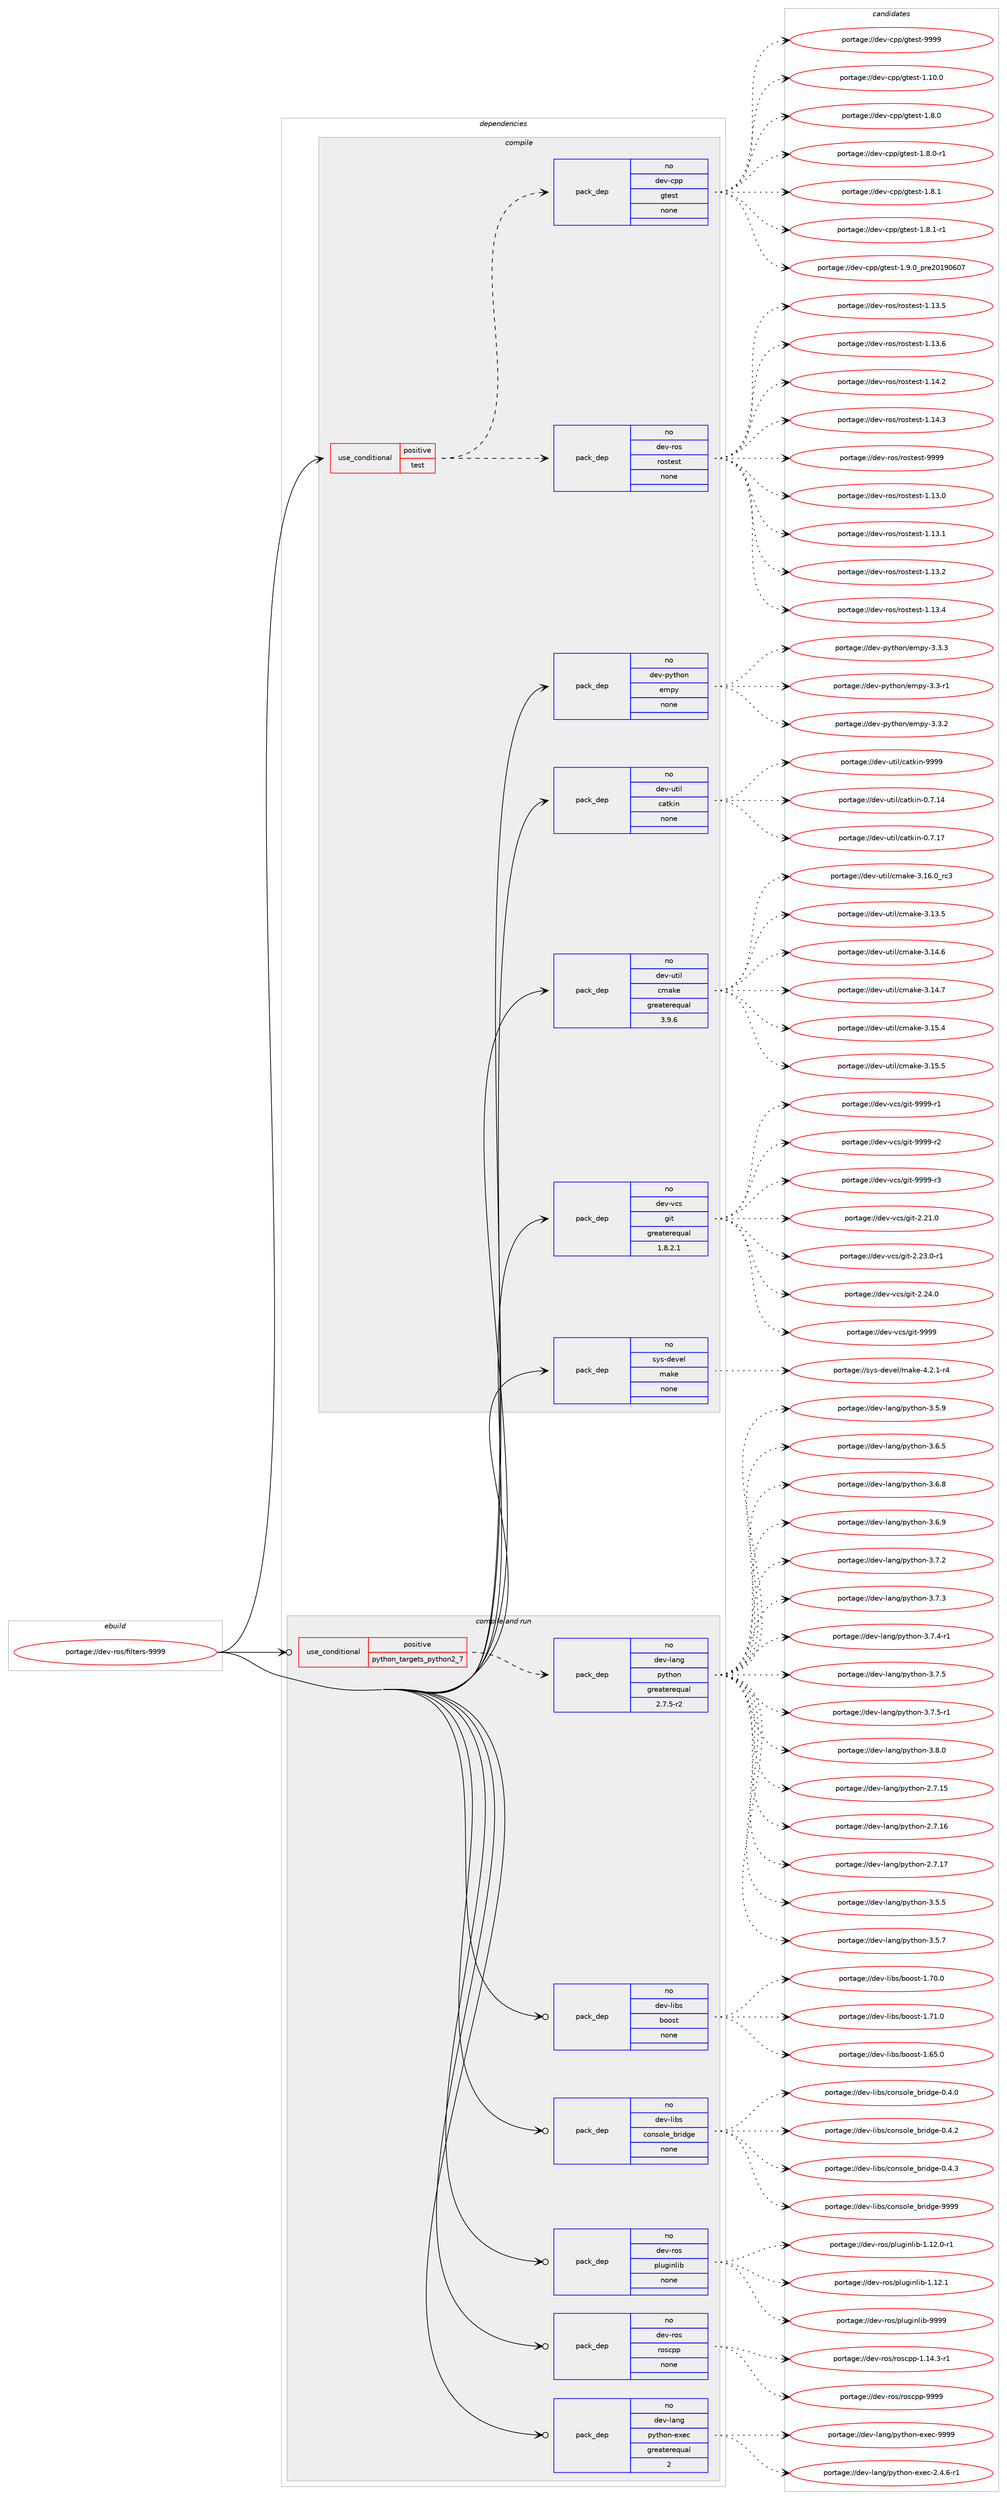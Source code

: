 digraph prolog {

# *************
# Graph options
# *************

newrank=true;
concentrate=true;
compound=true;
graph [rankdir=LR,fontname=Helvetica,fontsize=10,ranksep=1.5];#, ranksep=2.5, nodesep=0.2];
edge  [arrowhead=vee];
node  [fontname=Helvetica,fontsize=10];

# **********
# The ebuild
# **********

subgraph cluster_leftcol {
color=gray;
rank=same;
label=<<i>ebuild</i>>;
id [label="portage://dev-ros/filters-9999", color=red, width=4, href="../dev-ros/filters-9999.svg"];
}

# ****************
# The dependencies
# ****************

subgraph cluster_midcol {
color=gray;
label=<<i>dependencies</i>>;
subgraph cluster_compile {
fillcolor="#eeeeee";
style=filled;
label=<<i>compile</i>>;
subgraph cond42486 {
dependency186741 [label=<<TABLE BORDER="0" CELLBORDER="1" CELLSPACING="0" CELLPADDING="4"><TR><TD ROWSPAN="3" CELLPADDING="10">use_conditional</TD></TR><TR><TD>positive</TD></TR><TR><TD>test</TD></TR></TABLE>>, shape=none, color=red];
subgraph pack140827 {
dependency186742 [label=<<TABLE BORDER="0" CELLBORDER="1" CELLSPACING="0" CELLPADDING="4" WIDTH="220"><TR><TD ROWSPAN="6" CELLPADDING="30">pack_dep</TD></TR><TR><TD WIDTH="110">no</TD></TR><TR><TD>dev-ros</TD></TR><TR><TD>rostest</TD></TR><TR><TD>none</TD></TR><TR><TD></TD></TR></TABLE>>, shape=none, color=blue];
}
dependency186741:e -> dependency186742:w [weight=20,style="dashed",arrowhead="vee"];
subgraph pack140828 {
dependency186743 [label=<<TABLE BORDER="0" CELLBORDER="1" CELLSPACING="0" CELLPADDING="4" WIDTH="220"><TR><TD ROWSPAN="6" CELLPADDING="30">pack_dep</TD></TR><TR><TD WIDTH="110">no</TD></TR><TR><TD>dev-cpp</TD></TR><TR><TD>gtest</TD></TR><TR><TD>none</TD></TR><TR><TD></TD></TR></TABLE>>, shape=none, color=blue];
}
dependency186741:e -> dependency186743:w [weight=20,style="dashed",arrowhead="vee"];
}
id:e -> dependency186741:w [weight=20,style="solid",arrowhead="vee"];
subgraph pack140829 {
dependency186744 [label=<<TABLE BORDER="0" CELLBORDER="1" CELLSPACING="0" CELLPADDING="4" WIDTH="220"><TR><TD ROWSPAN="6" CELLPADDING="30">pack_dep</TD></TR><TR><TD WIDTH="110">no</TD></TR><TR><TD>dev-python</TD></TR><TR><TD>empy</TD></TR><TR><TD>none</TD></TR><TR><TD></TD></TR></TABLE>>, shape=none, color=blue];
}
id:e -> dependency186744:w [weight=20,style="solid",arrowhead="vee"];
subgraph pack140830 {
dependency186745 [label=<<TABLE BORDER="0" CELLBORDER="1" CELLSPACING="0" CELLPADDING="4" WIDTH="220"><TR><TD ROWSPAN="6" CELLPADDING="30">pack_dep</TD></TR><TR><TD WIDTH="110">no</TD></TR><TR><TD>dev-util</TD></TR><TR><TD>catkin</TD></TR><TR><TD>none</TD></TR><TR><TD></TD></TR></TABLE>>, shape=none, color=blue];
}
id:e -> dependency186745:w [weight=20,style="solid",arrowhead="vee"];
subgraph pack140831 {
dependency186746 [label=<<TABLE BORDER="0" CELLBORDER="1" CELLSPACING="0" CELLPADDING="4" WIDTH="220"><TR><TD ROWSPAN="6" CELLPADDING="30">pack_dep</TD></TR><TR><TD WIDTH="110">no</TD></TR><TR><TD>dev-util</TD></TR><TR><TD>cmake</TD></TR><TR><TD>greaterequal</TD></TR><TR><TD>3.9.6</TD></TR></TABLE>>, shape=none, color=blue];
}
id:e -> dependency186746:w [weight=20,style="solid",arrowhead="vee"];
subgraph pack140832 {
dependency186747 [label=<<TABLE BORDER="0" CELLBORDER="1" CELLSPACING="0" CELLPADDING="4" WIDTH="220"><TR><TD ROWSPAN="6" CELLPADDING="30">pack_dep</TD></TR><TR><TD WIDTH="110">no</TD></TR><TR><TD>dev-vcs</TD></TR><TR><TD>git</TD></TR><TR><TD>greaterequal</TD></TR><TR><TD>1.8.2.1</TD></TR></TABLE>>, shape=none, color=blue];
}
id:e -> dependency186747:w [weight=20,style="solid",arrowhead="vee"];
subgraph pack140833 {
dependency186748 [label=<<TABLE BORDER="0" CELLBORDER="1" CELLSPACING="0" CELLPADDING="4" WIDTH="220"><TR><TD ROWSPAN="6" CELLPADDING="30">pack_dep</TD></TR><TR><TD WIDTH="110">no</TD></TR><TR><TD>sys-devel</TD></TR><TR><TD>make</TD></TR><TR><TD>none</TD></TR><TR><TD></TD></TR></TABLE>>, shape=none, color=blue];
}
id:e -> dependency186748:w [weight=20,style="solid",arrowhead="vee"];
}
subgraph cluster_compileandrun {
fillcolor="#eeeeee";
style=filled;
label=<<i>compile and run</i>>;
subgraph cond42487 {
dependency186749 [label=<<TABLE BORDER="0" CELLBORDER="1" CELLSPACING="0" CELLPADDING="4"><TR><TD ROWSPAN="3" CELLPADDING="10">use_conditional</TD></TR><TR><TD>positive</TD></TR><TR><TD>python_targets_python2_7</TD></TR></TABLE>>, shape=none, color=red];
subgraph pack140834 {
dependency186750 [label=<<TABLE BORDER="0" CELLBORDER="1" CELLSPACING="0" CELLPADDING="4" WIDTH="220"><TR><TD ROWSPAN="6" CELLPADDING="30">pack_dep</TD></TR><TR><TD WIDTH="110">no</TD></TR><TR><TD>dev-lang</TD></TR><TR><TD>python</TD></TR><TR><TD>greaterequal</TD></TR><TR><TD>2.7.5-r2</TD></TR></TABLE>>, shape=none, color=blue];
}
dependency186749:e -> dependency186750:w [weight=20,style="dashed",arrowhead="vee"];
}
id:e -> dependency186749:w [weight=20,style="solid",arrowhead="odotvee"];
subgraph pack140835 {
dependency186751 [label=<<TABLE BORDER="0" CELLBORDER="1" CELLSPACING="0" CELLPADDING="4" WIDTH="220"><TR><TD ROWSPAN="6" CELLPADDING="30">pack_dep</TD></TR><TR><TD WIDTH="110">no</TD></TR><TR><TD>dev-lang</TD></TR><TR><TD>python-exec</TD></TR><TR><TD>greaterequal</TD></TR><TR><TD>2</TD></TR></TABLE>>, shape=none, color=blue];
}
id:e -> dependency186751:w [weight=20,style="solid",arrowhead="odotvee"];
subgraph pack140836 {
dependency186752 [label=<<TABLE BORDER="0" CELLBORDER="1" CELLSPACING="0" CELLPADDING="4" WIDTH="220"><TR><TD ROWSPAN="6" CELLPADDING="30">pack_dep</TD></TR><TR><TD WIDTH="110">no</TD></TR><TR><TD>dev-libs</TD></TR><TR><TD>boost</TD></TR><TR><TD>none</TD></TR><TR><TD></TD></TR></TABLE>>, shape=none, color=blue];
}
id:e -> dependency186752:w [weight=20,style="solid",arrowhead="odotvee"];
subgraph pack140837 {
dependency186753 [label=<<TABLE BORDER="0" CELLBORDER="1" CELLSPACING="0" CELLPADDING="4" WIDTH="220"><TR><TD ROWSPAN="6" CELLPADDING="30">pack_dep</TD></TR><TR><TD WIDTH="110">no</TD></TR><TR><TD>dev-libs</TD></TR><TR><TD>console_bridge</TD></TR><TR><TD>none</TD></TR><TR><TD></TD></TR></TABLE>>, shape=none, color=blue];
}
id:e -> dependency186753:w [weight=20,style="solid",arrowhead="odotvee"];
subgraph pack140838 {
dependency186754 [label=<<TABLE BORDER="0" CELLBORDER="1" CELLSPACING="0" CELLPADDING="4" WIDTH="220"><TR><TD ROWSPAN="6" CELLPADDING="30">pack_dep</TD></TR><TR><TD WIDTH="110">no</TD></TR><TR><TD>dev-ros</TD></TR><TR><TD>pluginlib</TD></TR><TR><TD>none</TD></TR><TR><TD></TD></TR></TABLE>>, shape=none, color=blue];
}
id:e -> dependency186754:w [weight=20,style="solid",arrowhead="odotvee"];
subgraph pack140839 {
dependency186755 [label=<<TABLE BORDER="0" CELLBORDER="1" CELLSPACING="0" CELLPADDING="4" WIDTH="220"><TR><TD ROWSPAN="6" CELLPADDING="30">pack_dep</TD></TR><TR><TD WIDTH="110">no</TD></TR><TR><TD>dev-ros</TD></TR><TR><TD>roscpp</TD></TR><TR><TD>none</TD></TR><TR><TD></TD></TR></TABLE>>, shape=none, color=blue];
}
id:e -> dependency186755:w [weight=20,style="solid",arrowhead="odotvee"];
}
subgraph cluster_run {
fillcolor="#eeeeee";
style=filled;
label=<<i>run</i>>;
}
}

# **************
# The candidates
# **************

subgraph cluster_choices {
rank=same;
color=gray;
label=<<i>candidates</i>>;

subgraph choice140827 {
color=black;
nodesep=1;
choiceportage100101118451141111154711411111511610111511645494649514648 [label="portage://dev-ros/rostest-1.13.0", color=red, width=4,href="../dev-ros/rostest-1.13.0.svg"];
choiceportage100101118451141111154711411111511610111511645494649514649 [label="portage://dev-ros/rostest-1.13.1", color=red, width=4,href="../dev-ros/rostest-1.13.1.svg"];
choiceportage100101118451141111154711411111511610111511645494649514650 [label="portage://dev-ros/rostest-1.13.2", color=red, width=4,href="../dev-ros/rostest-1.13.2.svg"];
choiceportage100101118451141111154711411111511610111511645494649514652 [label="portage://dev-ros/rostest-1.13.4", color=red, width=4,href="../dev-ros/rostest-1.13.4.svg"];
choiceportage100101118451141111154711411111511610111511645494649514653 [label="portage://dev-ros/rostest-1.13.5", color=red, width=4,href="../dev-ros/rostest-1.13.5.svg"];
choiceportage100101118451141111154711411111511610111511645494649514654 [label="portage://dev-ros/rostest-1.13.6", color=red, width=4,href="../dev-ros/rostest-1.13.6.svg"];
choiceportage100101118451141111154711411111511610111511645494649524650 [label="portage://dev-ros/rostest-1.14.2", color=red, width=4,href="../dev-ros/rostest-1.14.2.svg"];
choiceportage100101118451141111154711411111511610111511645494649524651 [label="portage://dev-ros/rostest-1.14.3", color=red, width=4,href="../dev-ros/rostest-1.14.3.svg"];
choiceportage10010111845114111115471141111151161011151164557575757 [label="portage://dev-ros/rostest-9999", color=red, width=4,href="../dev-ros/rostest-9999.svg"];
dependency186742:e -> choiceportage100101118451141111154711411111511610111511645494649514648:w [style=dotted,weight="100"];
dependency186742:e -> choiceportage100101118451141111154711411111511610111511645494649514649:w [style=dotted,weight="100"];
dependency186742:e -> choiceportage100101118451141111154711411111511610111511645494649514650:w [style=dotted,weight="100"];
dependency186742:e -> choiceportage100101118451141111154711411111511610111511645494649514652:w [style=dotted,weight="100"];
dependency186742:e -> choiceportage100101118451141111154711411111511610111511645494649514653:w [style=dotted,weight="100"];
dependency186742:e -> choiceportage100101118451141111154711411111511610111511645494649514654:w [style=dotted,weight="100"];
dependency186742:e -> choiceportage100101118451141111154711411111511610111511645494649524650:w [style=dotted,weight="100"];
dependency186742:e -> choiceportage100101118451141111154711411111511610111511645494649524651:w [style=dotted,weight="100"];
dependency186742:e -> choiceportage10010111845114111115471141111151161011151164557575757:w [style=dotted,weight="100"];
}
subgraph choice140828 {
color=black;
nodesep=1;
choiceportage10010111845991121124710311610111511645494649484648 [label="portage://dev-cpp/gtest-1.10.0", color=red, width=4,href="../dev-cpp/gtest-1.10.0.svg"];
choiceportage100101118459911211247103116101115116454946564648 [label="portage://dev-cpp/gtest-1.8.0", color=red, width=4,href="../dev-cpp/gtest-1.8.0.svg"];
choiceportage1001011184599112112471031161011151164549465646484511449 [label="portage://dev-cpp/gtest-1.8.0-r1", color=red, width=4,href="../dev-cpp/gtest-1.8.0-r1.svg"];
choiceportage100101118459911211247103116101115116454946564649 [label="portage://dev-cpp/gtest-1.8.1", color=red, width=4,href="../dev-cpp/gtest-1.8.1.svg"];
choiceportage1001011184599112112471031161011151164549465646494511449 [label="portage://dev-cpp/gtest-1.8.1-r1", color=red, width=4,href="../dev-cpp/gtest-1.8.1-r1.svg"];
choiceportage100101118459911211247103116101115116454946574648951121141015048495748544855 [label="portage://dev-cpp/gtest-1.9.0_pre20190607", color=red, width=4,href="../dev-cpp/gtest-1.9.0_pre20190607.svg"];
choiceportage1001011184599112112471031161011151164557575757 [label="portage://dev-cpp/gtest-9999", color=red, width=4,href="../dev-cpp/gtest-9999.svg"];
dependency186743:e -> choiceportage10010111845991121124710311610111511645494649484648:w [style=dotted,weight="100"];
dependency186743:e -> choiceportage100101118459911211247103116101115116454946564648:w [style=dotted,weight="100"];
dependency186743:e -> choiceportage1001011184599112112471031161011151164549465646484511449:w [style=dotted,weight="100"];
dependency186743:e -> choiceportage100101118459911211247103116101115116454946564649:w [style=dotted,weight="100"];
dependency186743:e -> choiceportage1001011184599112112471031161011151164549465646494511449:w [style=dotted,weight="100"];
dependency186743:e -> choiceportage100101118459911211247103116101115116454946574648951121141015048495748544855:w [style=dotted,weight="100"];
dependency186743:e -> choiceportage1001011184599112112471031161011151164557575757:w [style=dotted,weight="100"];
}
subgraph choice140829 {
color=black;
nodesep=1;
choiceportage1001011184511212111610411111047101109112121455146514511449 [label="portage://dev-python/empy-3.3-r1", color=red, width=4,href="../dev-python/empy-3.3-r1.svg"];
choiceportage1001011184511212111610411111047101109112121455146514650 [label="portage://dev-python/empy-3.3.2", color=red, width=4,href="../dev-python/empy-3.3.2.svg"];
choiceportage1001011184511212111610411111047101109112121455146514651 [label="portage://dev-python/empy-3.3.3", color=red, width=4,href="../dev-python/empy-3.3.3.svg"];
dependency186744:e -> choiceportage1001011184511212111610411111047101109112121455146514511449:w [style=dotted,weight="100"];
dependency186744:e -> choiceportage1001011184511212111610411111047101109112121455146514650:w [style=dotted,weight="100"];
dependency186744:e -> choiceportage1001011184511212111610411111047101109112121455146514651:w [style=dotted,weight="100"];
}
subgraph choice140830 {
color=black;
nodesep=1;
choiceportage1001011184511711610510847999711610710511045484655464952 [label="portage://dev-util/catkin-0.7.14", color=red, width=4,href="../dev-util/catkin-0.7.14.svg"];
choiceportage1001011184511711610510847999711610710511045484655464955 [label="portage://dev-util/catkin-0.7.17", color=red, width=4,href="../dev-util/catkin-0.7.17.svg"];
choiceportage100101118451171161051084799971161071051104557575757 [label="portage://dev-util/catkin-9999", color=red, width=4,href="../dev-util/catkin-9999.svg"];
dependency186745:e -> choiceportage1001011184511711610510847999711610710511045484655464952:w [style=dotted,weight="100"];
dependency186745:e -> choiceportage1001011184511711610510847999711610710511045484655464955:w [style=dotted,weight="100"];
dependency186745:e -> choiceportage100101118451171161051084799971161071051104557575757:w [style=dotted,weight="100"];
}
subgraph choice140831 {
color=black;
nodesep=1;
choiceportage1001011184511711610510847991099710710145514649514653 [label="portage://dev-util/cmake-3.13.5", color=red, width=4,href="../dev-util/cmake-3.13.5.svg"];
choiceportage1001011184511711610510847991099710710145514649524654 [label="portage://dev-util/cmake-3.14.6", color=red, width=4,href="../dev-util/cmake-3.14.6.svg"];
choiceportage1001011184511711610510847991099710710145514649524655 [label="portage://dev-util/cmake-3.14.7", color=red, width=4,href="../dev-util/cmake-3.14.7.svg"];
choiceportage1001011184511711610510847991099710710145514649534652 [label="portage://dev-util/cmake-3.15.4", color=red, width=4,href="../dev-util/cmake-3.15.4.svg"];
choiceportage1001011184511711610510847991099710710145514649534653 [label="portage://dev-util/cmake-3.15.5", color=red, width=4,href="../dev-util/cmake-3.15.5.svg"];
choiceportage1001011184511711610510847991099710710145514649544648951149951 [label="portage://dev-util/cmake-3.16.0_rc3", color=red, width=4,href="../dev-util/cmake-3.16.0_rc3.svg"];
dependency186746:e -> choiceportage1001011184511711610510847991099710710145514649514653:w [style=dotted,weight="100"];
dependency186746:e -> choiceportage1001011184511711610510847991099710710145514649524654:w [style=dotted,weight="100"];
dependency186746:e -> choiceportage1001011184511711610510847991099710710145514649524655:w [style=dotted,weight="100"];
dependency186746:e -> choiceportage1001011184511711610510847991099710710145514649534652:w [style=dotted,weight="100"];
dependency186746:e -> choiceportage1001011184511711610510847991099710710145514649534653:w [style=dotted,weight="100"];
dependency186746:e -> choiceportage1001011184511711610510847991099710710145514649544648951149951:w [style=dotted,weight="100"];
}
subgraph choice140832 {
color=black;
nodesep=1;
choiceportage10010111845118991154710310511645504650494648 [label="portage://dev-vcs/git-2.21.0", color=red, width=4,href="../dev-vcs/git-2.21.0.svg"];
choiceportage100101118451189911547103105116455046505146484511449 [label="portage://dev-vcs/git-2.23.0-r1", color=red, width=4,href="../dev-vcs/git-2.23.0-r1.svg"];
choiceportage10010111845118991154710310511645504650524648 [label="portage://dev-vcs/git-2.24.0", color=red, width=4,href="../dev-vcs/git-2.24.0.svg"];
choiceportage1001011184511899115471031051164557575757 [label="portage://dev-vcs/git-9999", color=red, width=4,href="../dev-vcs/git-9999.svg"];
choiceportage10010111845118991154710310511645575757574511449 [label="portage://dev-vcs/git-9999-r1", color=red, width=4,href="../dev-vcs/git-9999-r1.svg"];
choiceportage10010111845118991154710310511645575757574511450 [label="portage://dev-vcs/git-9999-r2", color=red, width=4,href="../dev-vcs/git-9999-r2.svg"];
choiceportage10010111845118991154710310511645575757574511451 [label="portage://dev-vcs/git-9999-r3", color=red, width=4,href="../dev-vcs/git-9999-r3.svg"];
dependency186747:e -> choiceportage10010111845118991154710310511645504650494648:w [style=dotted,weight="100"];
dependency186747:e -> choiceportage100101118451189911547103105116455046505146484511449:w [style=dotted,weight="100"];
dependency186747:e -> choiceportage10010111845118991154710310511645504650524648:w [style=dotted,weight="100"];
dependency186747:e -> choiceportage1001011184511899115471031051164557575757:w [style=dotted,weight="100"];
dependency186747:e -> choiceportage10010111845118991154710310511645575757574511449:w [style=dotted,weight="100"];
dependency186747:e -> choiceportage10010111845118991154710310511645575757574511450:w [style=dotted,weight="100"];
dependency186747:e -> choiceportage10010111845118991154710310511645575757574511451:w [style=dotted,weight="100"];
}
subgraph choice140833 {
color=black;
nodesep=1;
choiceportage1151211154510010111810110847109971071014552465046494511452 [label="portage://sys-devel/make-4.2.1-r4", color=red, width=4,href="../sys-devel/make-4.2.1-r4.svg"];
dependency186748:e -> choiceportage1151211154510010111810110847109971071014552465046494511452:w [style=dotted,weight="100"];
}
subgraph choice140834 {
color=black;
nodesep=1;
choiceportage10010111845108971101034711212111610411111045504655464953 [label="portage://dev-lang/python-2.7.15", color=red, width=4,href="../dev-lang/python-2.7.15.svg"];
choiceportage10010111845108971101034711212111610411111045504655464954 [label="portage://dev-lang/python-2.7.16", color=red, width=4,href="../dev-lang/python-2.7.16.svg"];
choiceportage10010111845108971101034711212111610411111045504655464955 [label="portage://dev-lang/python-2.7.17", color=red, width=4,href="../dev-lang/python-2.7.17.svg"];
choiceportage100101118451089711010347112121116104111110455146534653 [label="portage://dev-lang/python-3.5.5", color=red, width=4,href="../dev-lang/python-3.5.5.svg"];
choiceportage100101118451089711010347112121116104111110455146534655 [label="portage://dev-lang/python-3.5.7", color=red, width=4,href="../dev-lang/python-3.5.7.svg"];
choiceportage100101118451089711010347112121116104111110455146534657 [label="portage://dev-lang/python-3.5.9", color=red, width=4,href="../dev-lang/python-3.5.9.svg"];
choiceportage100101118451089711010347112121116104111110455146544653 [label="portage://dev-lang/python-3.6.5", color=red, width=4,href="../dev-lang/python-3.6.5.svg"];
choiceportage100101118451089711010347112121116104111110455146544656 [label="portage://dev-lang/python-3.6.8", color=red, width=4,href="../dev-lang/python-3.6.8.svg"];
choiceportage100101118451089711010347112121116104111110455146544657 [label="portage://dev-lang/python-3.6.9", color=red, width=4,href="../dev-lang/python-3.6.9.svg"];
choiceportage100101118451089711010347112121116104111110455146554650 [label="portage://dev-lang/python-3.7.2", color=red, width=4,href="../dev-lang/python-3.7.2.svg"];
choiceportage100101118451089711010347112121116104111110455146554651 [label="portage://dev-lang/python-3.7.3", color=red, width=4,href="../dev-lang/python-3.7.3.svg"];
choiceportage1001011184510897110103471121211161041111104551465546524511449 [label="portage://dev-lang/python-3.7.4-r1", color=red, width=4,href="../dev-lang/python-3.7.4-r1.svg"];
choiceportage100101118451089711010347112121116104111110455146554653 [label="portage://dev-lang/python-3.7.5", color=red, width=4,href="../dev-lang/python-3.7.5.svg"];
choiceportage1001011184510897110103471121211161041111104551465546534511449 [label="portage://dev-lang/python-3.7.5-r1", color=red, width=4,href="../dev-lang/python-3.7.5-r1.svg"];
choiceportage100101118451089711010347112121116104111110455146564648 [label="portage://dev-lang/python-3.8.0", color=red, width=4,href="../dev-lang/python-3.8.0.svg"];
dependency186750:e -> choiceportage10010111845108971101034711212111610411111045504655464953:w [style=dotted,weight="100"];
dependency186750:e -> choiceportage10010111845108971101034711212111610411111045504655464954:w [style=dotted,weight="100"];
dependency186750:e -> choiceportage10010111845108971101034711212111610411111045504655464955:w [style=dotted,weight="100"];
dependency186750:e -> choiceportage100101118451089711010347112121116104111110455146534653:w [style=dotted,weight="100"];
dependency186750:e -> choiceportage100101118451089711010347112121116104111110455146534655:w [style=dotted,weight="100"];
dependency186750:e -> choiceportage100101118451089711010347112121116104111110455146534657:w [style=dotted,weight="100"];
dependency186750:e -> choiceportage100101118451089711010347112121116104111110455146544653:w [style=dotted,weight="100"];
dependency186750:e -> choiceportage100101118451089711010347112121116104111110455146544656:w [style=dotted,weight="100"];
dependency186750:e -> choiceportage100101118451089711010347112121116104111110455146544657:w [style=dotted,weight="100"];
dependency186750:e -> choiceportage100101118451089711010347112121116104111110455146554650:w [style=dotted,weight="100"];
dependency186750:e -> choiceportage100101118451089711010347112121116104111110455146554651:w [style=dotted,weight="100"];
dependency186750:e -> choiceportage1001011184510897110103471121211161041111104551465546524511449:w [style=dotted,weight="100"];
dependency186750:e -> choiceportage100101118451089711010347112121116104111110455146554653:w [style=dotted,weight="100"];
dependency186750:e -> choiceportage1001011184510897110103471121211161041111104551465546534511449:w [style=dotted,weight="100"];
dependency186750:e -> choiceportage100101118451089711010347112121116104111110455146564648:w [style=dotted,weight="100"];
}
subgraph choice140835 {
color=black;
nodesep=1;
choiceportage10010111845108971101034711212111610411111045101120101994550465246544511449 [label="portage://dev-lang/python-exec-2.4.6-r1", color=red, width=4,href="../dev-lang/python-exec-2.4.6-r1.svg"];
choiceportage10010111845108971101034711212111610411111045101120101994557575757 [label="portage://dev-lang/python-exec-9999", color=red, width=4,href="../dev-lang/python-exec-9999.svg"];
dependency186751:e -> choiceportage10010111845108971101034711212111610411111045101120101994550465246544511449:w [style=dotted,weight="100"];
dependency186751:e -> choiceportage10010111845108971101034711212111610411111045101120101994557575757:w [style=dotted,weight="100"];
}
subgraph choice140836 {
color=black;
nodesep=1;
choiceportage1001011184510810598115479811111111511645494654534648 [label="portage://dev-libs/boost-1.65.0", color=red, width=4,href="../dev-libs/boost-1.65.0.svg"];
choiceportage1001011184510810598115479811111111511645494655484648 [label="portage://dev-libs/boost-1.70.0", color=red, width=4,href="../dev-libs/boost-1.70.0.svg"];
choiceportage1001011184510810598115479811111111511645494655494648 [label="portage://dev-libs/boost-1.71.0", color=red, width=4,href="../dev-libs/boost-1.71.0.svg"];
dependency186752:e -> choiceportage1001011184510810598115479811111111511645494654534648:w [style=dotted,weight="100"];
dependency186752:e -> choiceportage1001011184510810598115479811111111511645494655484648:w [style=dotted,weight="100"];
dependency186752:e -> choiceportage1001011184510810598115479811111111511645494655494648:w [style=dotted,weight="100"];
}
subgraph choice140837 {
color=black;
nodesep=1;
choiceportage100101118451081059811547991111101151111081019598114105100103101454846524648 [label="portage://dev-libs/console_bridge-0.4.0", color=red, width=4,href="../dev-libs/console_bridge-0.4.0.svg"];
choiceportage100101118451081059811547991111101151111081019598114105100103101454846524650 [label="portage://dev-libs/console_bridge-0.4.2", color=red, width=4,href="../dev-libs/console_bridge-0.4.2.svg"];
choiceportage100101118451081059811547991111101151111081019598114105100103101454846524651 [label="portage://dev-libs/console_bridge-0.4.3", color=red, width=4,href="../dev-libs/console_bridge-0.4.3.svg"];
choiceportage1001011184510810598115479911111011511110810195981141051001031014557575757 [label="portage://dev-libs/console_bridge-9999", color=red, width=4,href="../dev-libs/console_bridge-9999.svg"];
dependency186753:e -> choiceportage100101118451081059811547991111101151111081019598114105100103101454846524648:w [style=dotted,weight="100"];
dependency186753:e -> choiceportage100101118451081059811547991111101151111081019598114105100103101454846524650:w [style=dotted,weight="100"];
dependency186753:e -> choiceportage100101118451081059811547991111101151111081019598114105100103101454846524651:w [style=dotted,weight="100"];
dependency186753:e -> choiceportage1001011184510810598115479911111011511110810195981141051001031014557575757:w [style=dotted,weight="100"];
}
subgraph choice140838 {
color=black;
nodesep=1;
choiceportage100101118451141111154711210811710310511010810598454946495046484511449 [label="portage://dev-ros/pluginlib-1.12.0-r1", color=red, width=4,href="../dev-ros/pluginlib-1.12.0-r1.svg"];
choiceportage10010111845114111115471121081171031051101081059845494649504649 [label="portage://dev-ros/pluginlib-1.12.1", color=red, width=4,href="../dev-ros/pluginlib-1.12.1.svg"];
choiceportage1001011184511411111547112108117103105110108105984557575757 [label="portage://dev-ros/pluginlib-9999", color=red, width=4,href="../dev-ros/pluginlib-9999.svg"];
dependency186754:e -> choiceportage100101118451141111154711210811710310511010810598454946495046484511449:w [style=dotted,weight="100"];
dependency186754:e -> choiceportage10010111845114111115471121081171031051101081059845494649504649:w [style=dotted,weight="100"];
dependency186754:e -> choiceportage1001011184511411111547112108117103105110108105984557575757:w [style=dotted,weight="100"];
}
subgraph choice140839 {
color=black;
nodesep=1;
choiceportage100101118451141111154711411111599112112454946495246514511449 [label="portage://dev-ros/roscpp-1.14.3-r1", color=red, width=4,href="../dev-ros/roscpp-1.14.3-r1.svg"];
choiceportage1001011184511411111547114111115991121124557575757 [label="portage://dev-ros/roscpp-9999", color=red, width=4,href="../dev-ros/roscpp-9999.svg"];
dependency186755:e -> choiceportage100101118451141111154711411111599112112454946495246514511449:w [style=dotted,weight="100"];
dependency186755:e -> choiceportage1001011184511411111547114111115991121124557575757:w [style=dotted,weight="100"];
}
}

}
